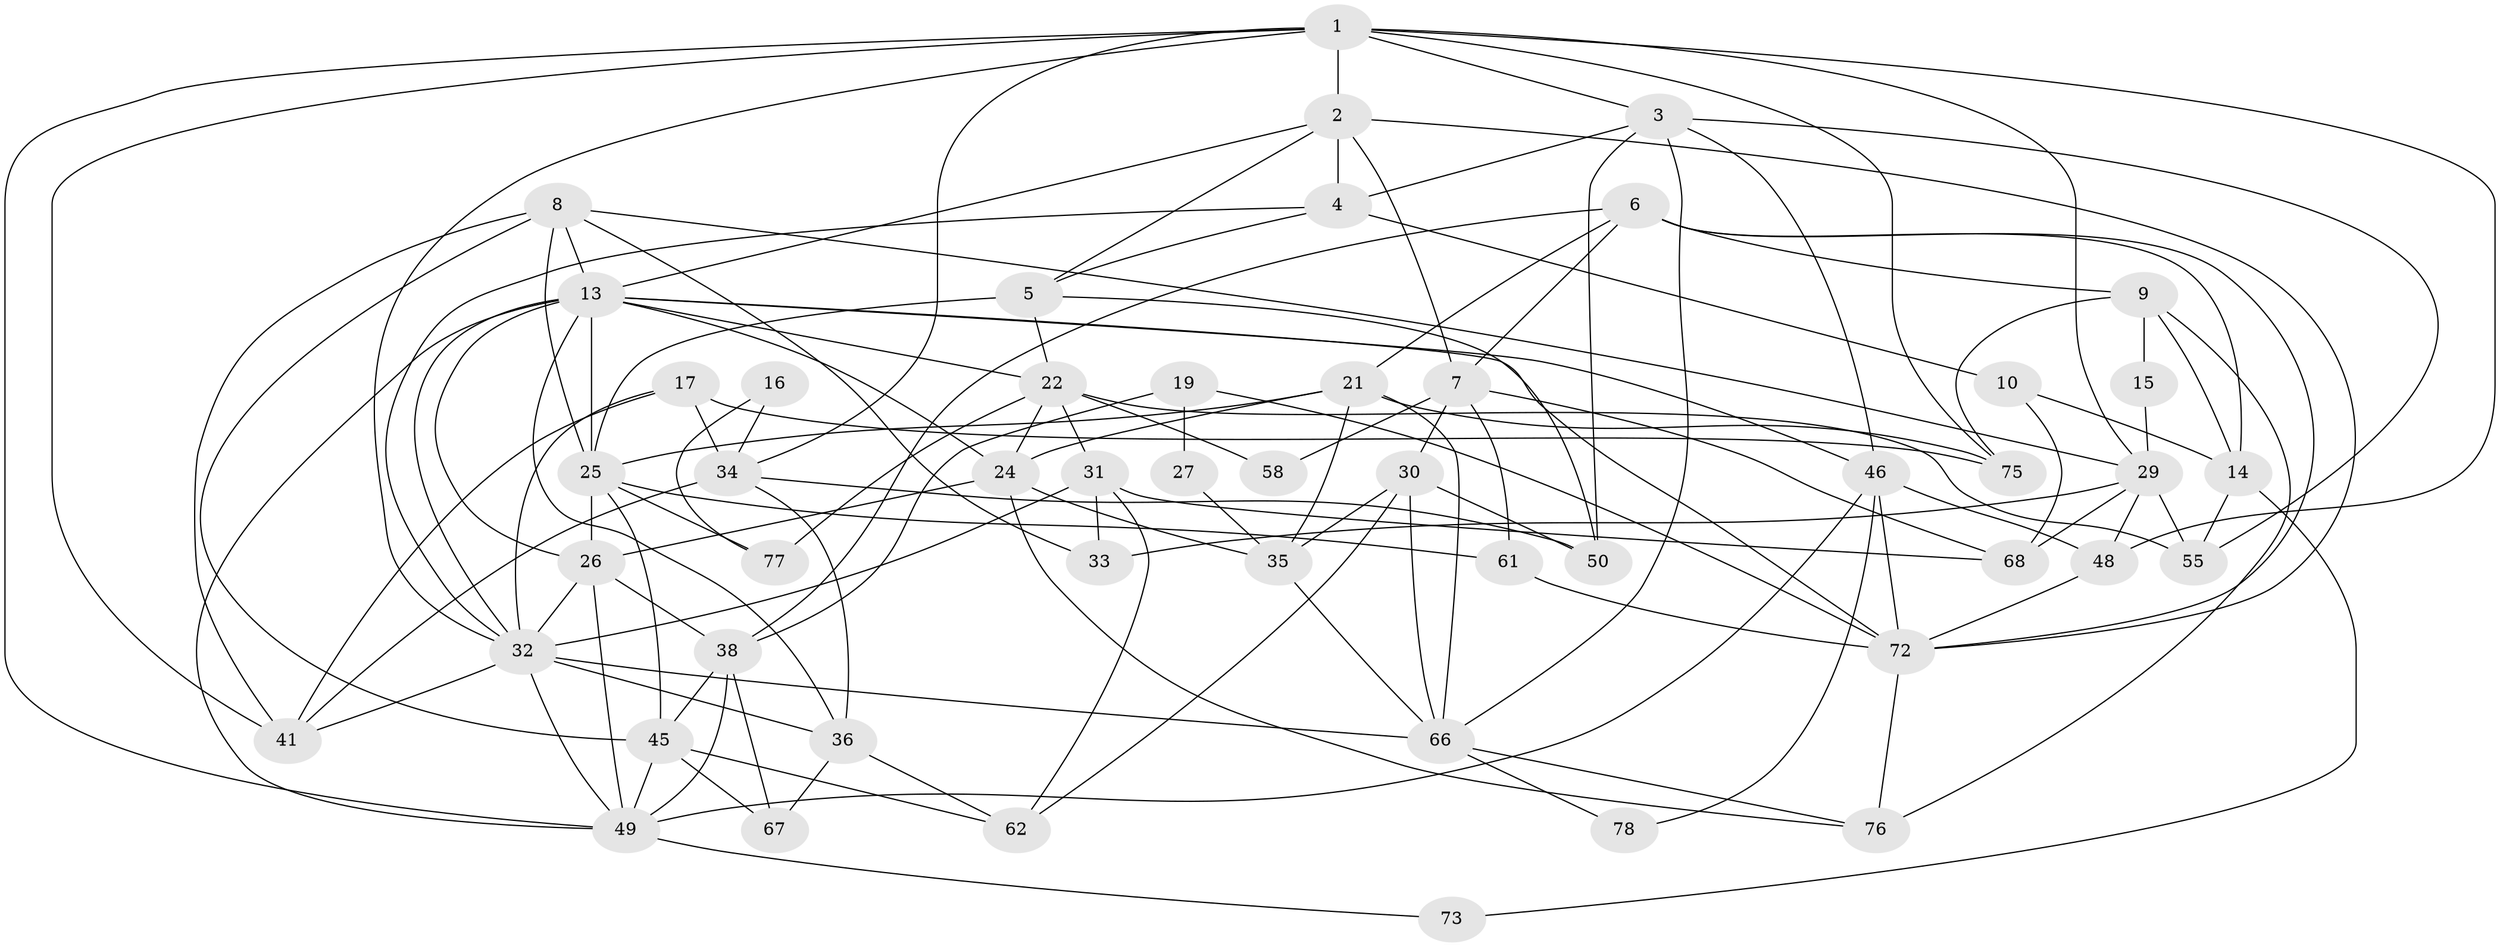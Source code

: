 // Generated by graph-tools (version 1.1) at 2025/52/02/27/25 19:52:07]
// undirected, 50 vertices, 127 edges
graph export_dot {
graph [start="1"]
  node [color=gray90,style=filled];
  1 [super="+12"];
  2 [super="+42"];
  3 [super="+11"];
  4 [super="+20"];
  5 [super="+69"];
  6 [super="+23"];
  7 [super="+65"];
  8 [super="+54"];
  9 [super="+56"];
  10;
  13 [super="+37"];
  14 [super="+47"];
  15;
  16;
  17 [super="+18"];
  19 [super="+28"];
  21 [super="+59"];
  22 [super="+44"];
  24 [super="+39"];
  25 [super="+80"];
  26 [super="+43"];
  27;
  29 [super="+71"];
  30 [super="+51"];
  31 [super="+70"];
  32 [super="+40"];
  33;
  34 [super="+74"];
  35 [super="+57"];
  36 [super="+63"];
  38 [super="+53"];
  41;
  45 [super="+60"];
  46 [super="+82"];
  48 [super="+64"];
  49 [super="+52"];
  50;
  55 [super="+81"];
  58;
  61;
  62;
  66 [super="+83"];
  67;
  68;
  72 [super="+79"];
  73;
  75;
  76;
  77;
  78;
  1 -- 2;
  1 -- 48;
  1 -- 3;
  1 -- 32;
  1 -- 34;
  1 -- 41;
  1 -- 75;
  1 -- 29;
  1 -- 49;
  2 -- 7;
  2 -- 4;
  2 -- 72;
  2 -- 13;
  2 -- 5;
  3 -- 46;
  3 -- 50;
  3 -- 66;
  3 -- 4;
  3 -- 55;
  4 -- 32;
  4 -- 5;
  4 -- 10;
  5 -- 25;
  5 -- 50;
  5 -- 22;
  6 -- 7;
  6 -- 14;
  6 -- 21;
  6 -- 38;
  6 -- 72;
  6 -- 9;
  7 -- 61;
  7 -- 58;
  7 -- 68;
  7 -- 30;
  8 -- 25;
  8 -- 45;
  8 -- 33;
  8 -- 29;
  8 -- 41;
  8 -- 13;
  9 -- 75;
  9 -- 76;
  9 -- 15;
  9 -- 14;
  10 -- 68;
  10 -- 14;
  13 -- 36;
  13 -- 72;
  13 -- 46;
  13 -- 22;
  13 -- 24;
  13 -- 25;
  13 -- 26;
  13 -- 32;
  13 -- 49;
  14 -- 73;
  14 -- 55;
  15 -- 29;
  16 -- 77;
  16 -- 34;
  17 -- 41;
  17 -- 75;
  17 -- 34;
  17 -- 32;
  19 -- 27 [weight=2];
  19 -- 72;
  19 -- 38;
  21 -- 35 [weight=2];
  21 -- 25;
  21 -- 66 [weight=2];
  21 -- 24;
  21 -- 75;
  22 -- 77 [weight=2];
  22 -- 55;
  22 -- 24;
  22 -- 58;
  22 -- 31;
  24 -- 35;
  24 -- 76;
  24 -- 26;
  25 -- 61;
  25 -- 77;
  25 -- 26;
  25 -- 45;
  26 -- 32;
  26 -- 49;
  26 -- 38;
  27 -- 35;
  29 -- 68 [weight=2];
  29 -- 48;
  29 -- 33;
  29 -- 55;
  30 -- 50;
  30 -- 66;
  30 -- 35;
  30 -- 62;
  31 -- 62;
  31 -- 32;
  31 -- 33;
  31 -- 68;
  32 -- 41;
  32 -- 36;
  32 -- 49;
  32 -- 66;
  34 -- 50;
  34 -- 36;
  34 -- 41;
  35 -- 66;
  36 -- 67;
  36 -- 62;
  38 -- 49;
  38 -- 45;
  38 -- 67;
  45 -- 62;
  45 -- 67;
  45 -- 49;
  46 -- 78;
  46 -- 48;
  46 -- 72;
  46 -- 49;
  48 -- 72;
  49 -- 73;
  61 -- 72;
  66 -- 76;
  66 -- 78;
  72 -- 76;
}
